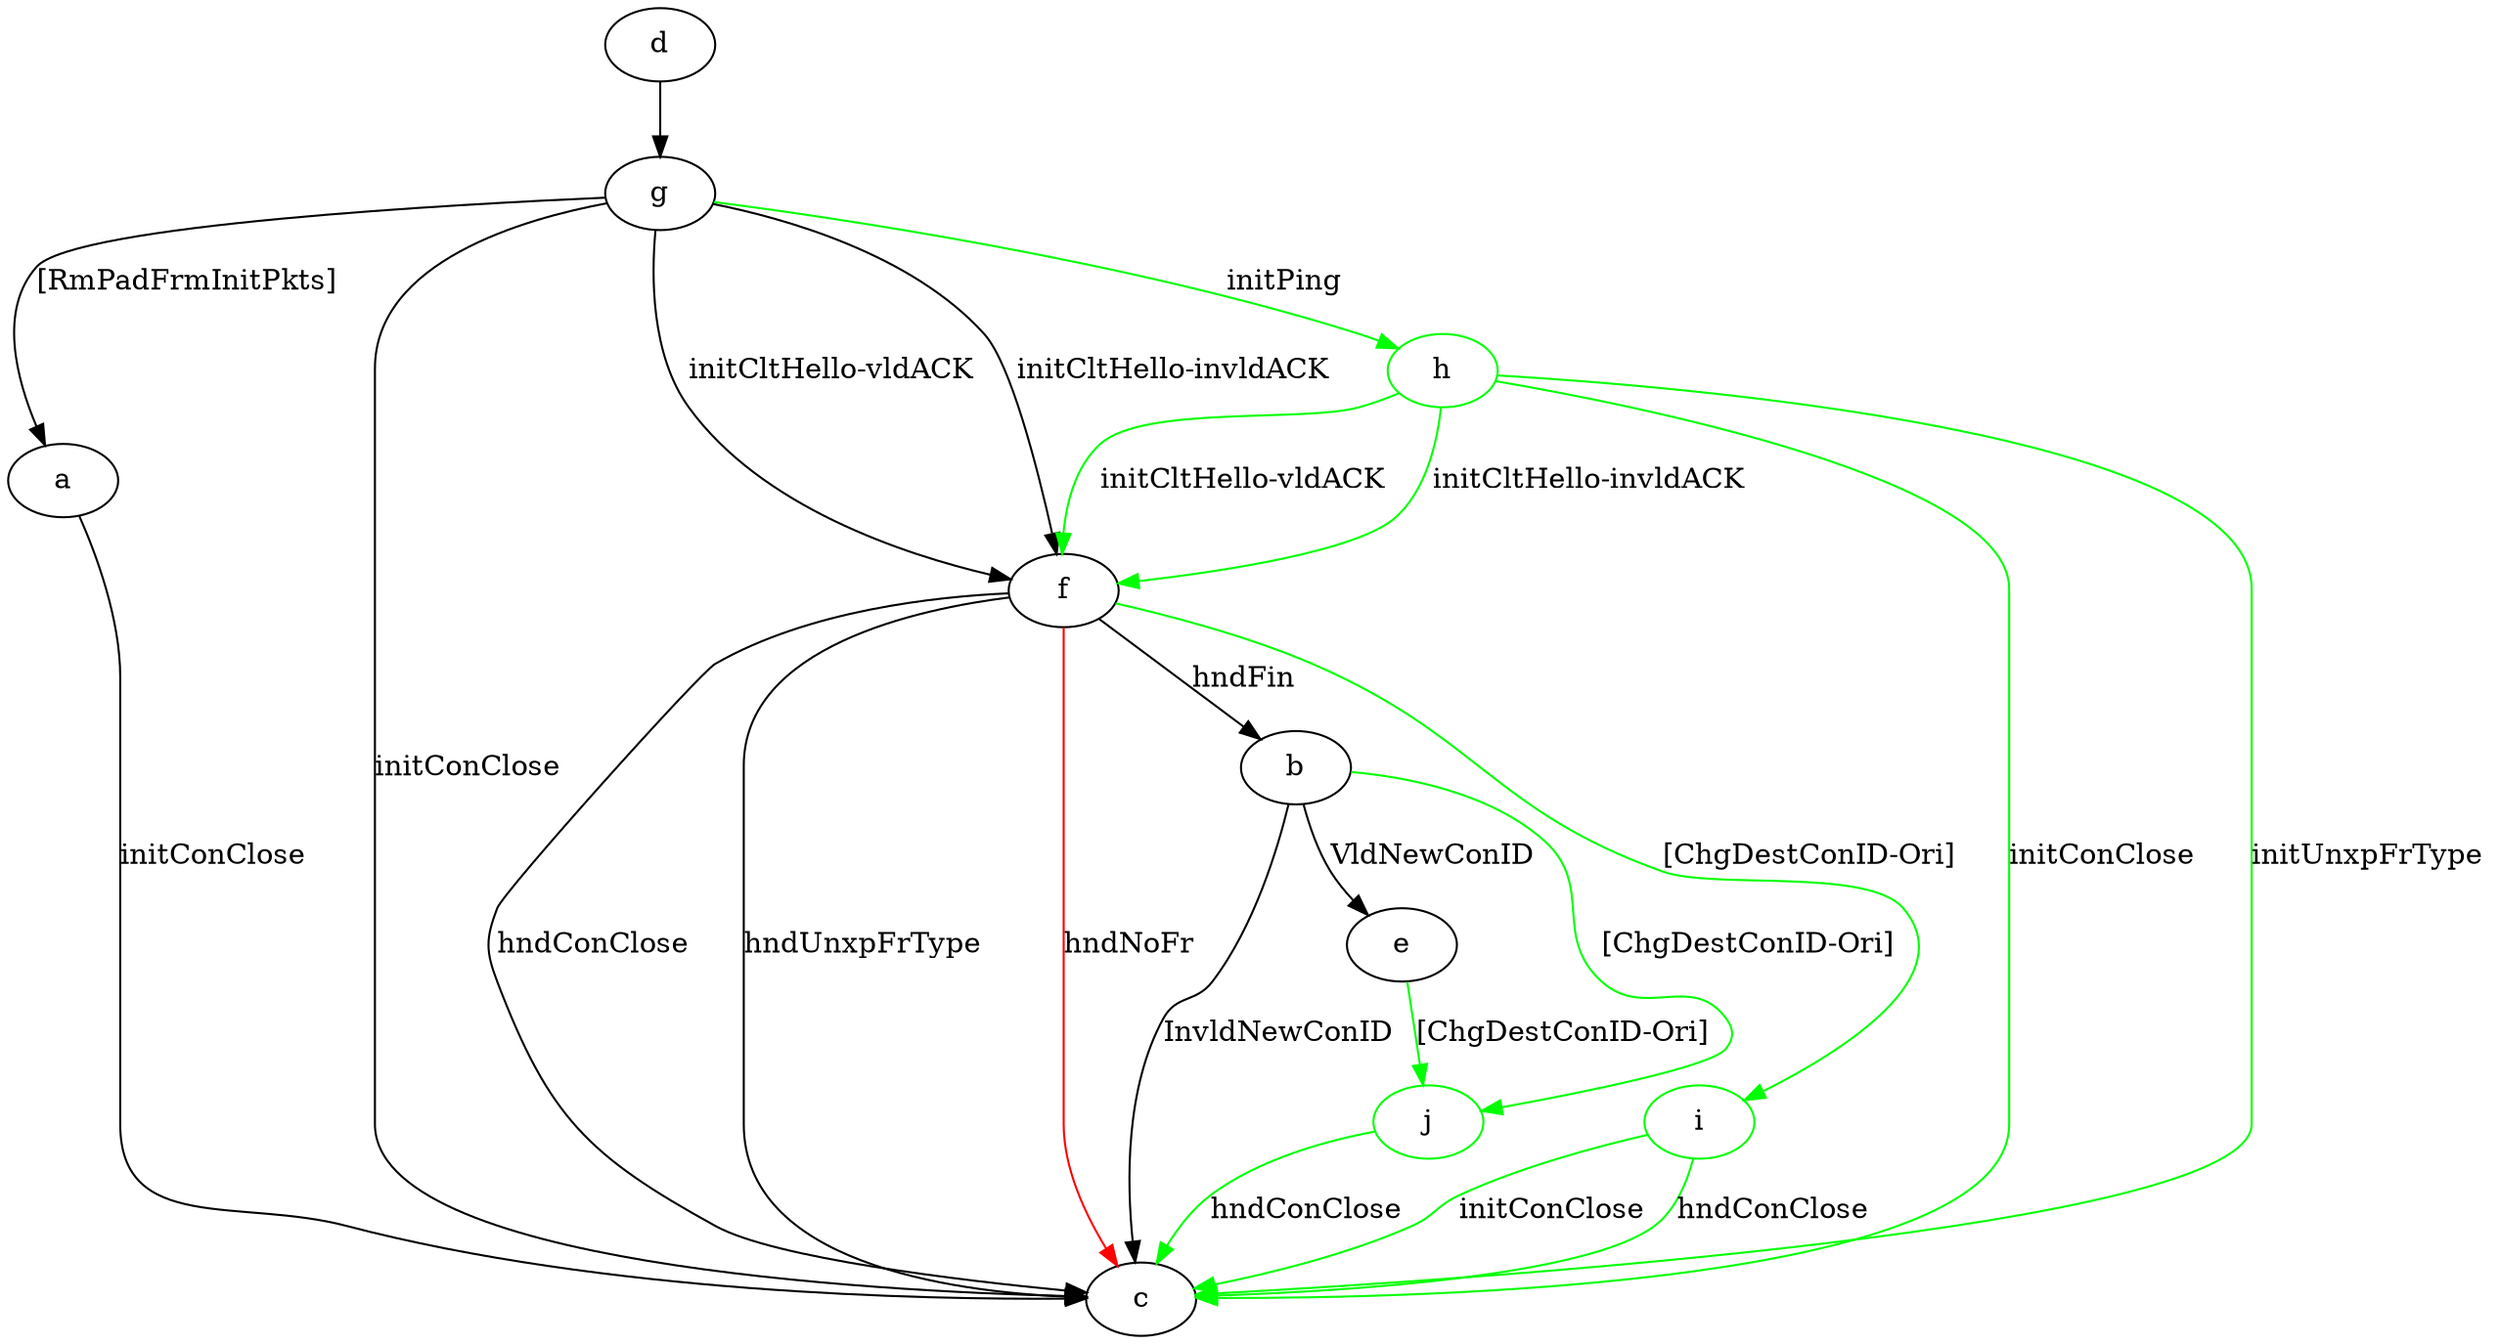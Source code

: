 digraph "" {
	a -> c	[key=0,
		label="initConClose "];
	b -> c	[key=0,
		label="InvldNewConID "];
	b -> e	[key=0,
		label="VldNewConID "];
	j	[color=green];
	b -> j	[key=0,
		color=green,
		label="[ChgDestConID-Ori] "];
	d -> g	[key=0];
	e -> j	[key=0,
		color=green,
		label="[ChgDestConID-Ori] "];
	f -> b	[key=0,
		label="hndFin "];
	f -> c	[key=0,
		label="hndConClose "];
	f -> c	[key=1,
		label="hndUnxpFrType "];
	f -> c	[key=2,
		color=red,
		label="hndNoFr "];
	i	[color=green];
	f -> i	[key=0,
		color=green,
		label="[ChgDestConID-Ori] "];
	g -> a	[key=0,
		label="[RmPadFrmInitPkts] "];
	g -> c	[key=0,
		label="initConClose "];
	g -> f	[key=0,
		label="initCltHello-vldACK "];
	g -> f	[key=1,
		label="initCltHello-invldACK "];
	h	[color=green];
	g -> h	[key=0,
		color=green,
		label="initPing "];
	h -> c	[key=0,
		color=green,
		label="initConClose "];
	h -> c	[key=1,
		color=green,
		label="initUnxpFrType "];
	h -> f	[key=0,
		color=green,
		label="initCltHello-vldACK "];
	h -> f	[key=1,
		color=green,
		label="initCltHello-invldACK "];
	i -> c	[key=0,
		color=green,
		label="initConClose "];
	i -> c	[key=1,
		color=green,
		label="hndConClose "];
	j -> c	[key=0,
		color=green,
		label="hndConClose "];
}

